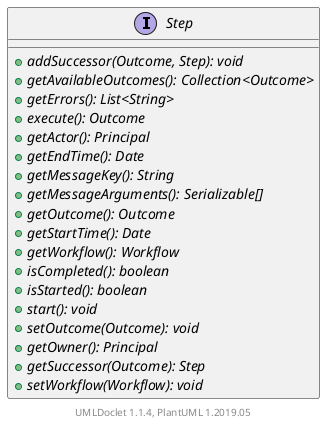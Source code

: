 @startuml

    interface Step [[Step.html]] {
        {abstract} +addSuccessor(Outcome, Step): void
        {abstract} +getAvailableOutcomes(): Collection<Outcome>
        {abstract} +getErrors(): List<String>
        {abstract} +execute(): Outcome
        {abstract} +getActor(): Principal
        {abstract} +getEndTime(): Date
        {abstract} +getMessageKey(): String
        {abstract} +getMessageArguments(): Serializable[]
        {abstract} +getOutcome(): Outcome
        {abstract} +getStartTime(): Date
        {abstract} +getWorkflow(): Workflow
        {abstract} +isCompleted(): boolean
        {abstract} +isStarted(): boolean
        {abstract} +start(): void
        {abstract} +setOutcome(Outcome): void
        {abstract} +getOwner(): Principal
        {abstract} +getSuccessor(Outcome): Step
        {abstract} +setWorkflow(Workflow): void
    }


    center footer UMLDoclet 1.1.4, PlantUML 1.2019.05
@enduml
